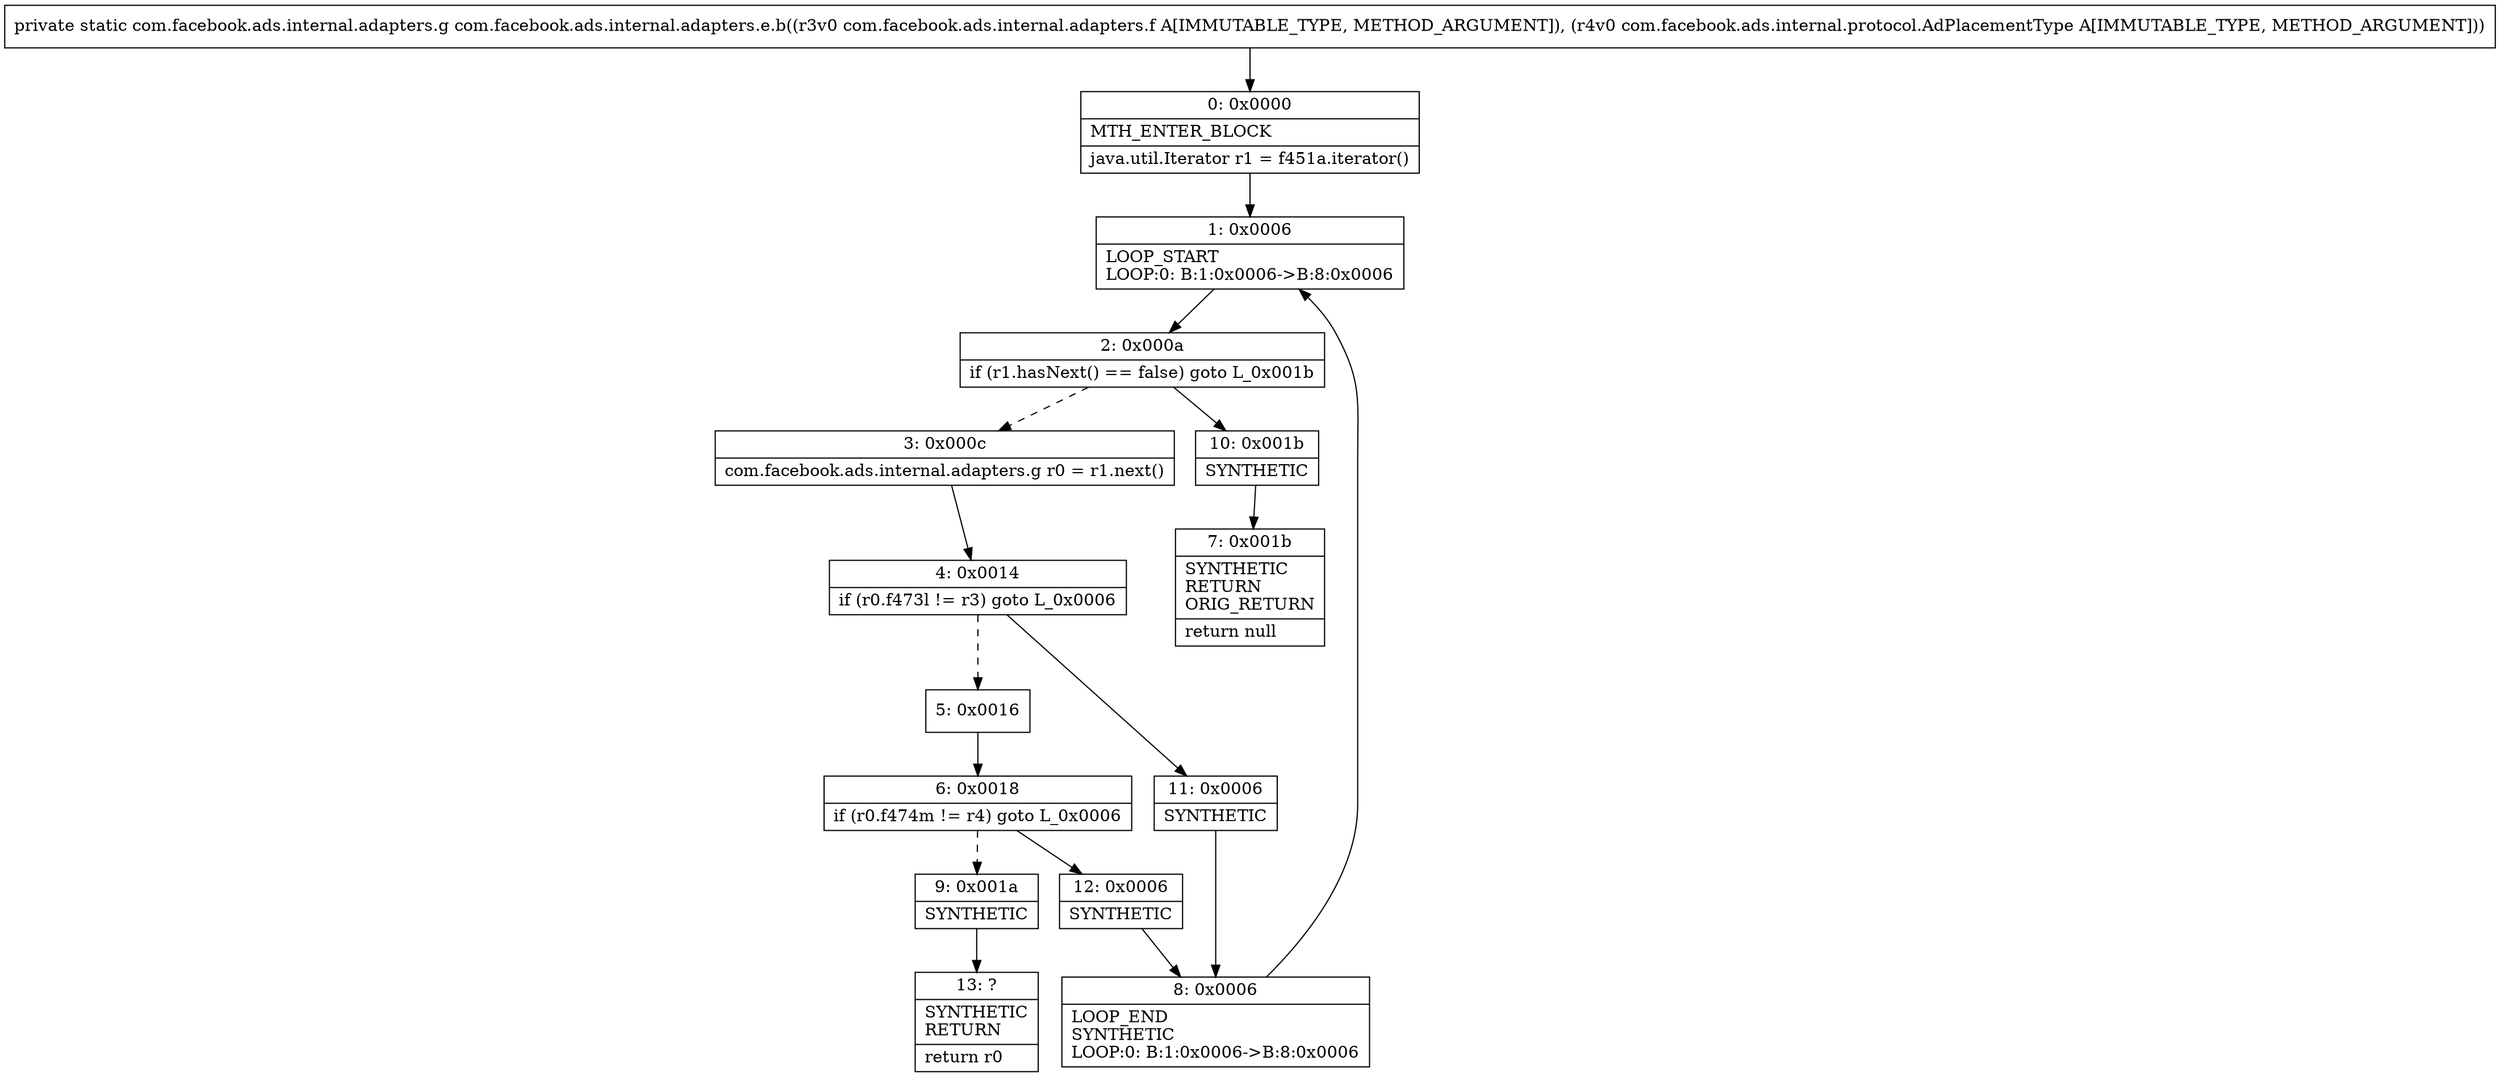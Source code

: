 digraph "CFG forcom.facebook.ads.internal.adapters.e.b(Lcom\/facebook\/ads\/internal\/adapters\/f;Lcom\/facebook\/ads\/internal\/protocol\/AdPlacementType;)Lcom\/facebook\/ads\/internal\/adapters\/g;" {
Node_0 [shape=record,label="{0\:\ 0x0000|MTH_ENTER_BLOCK\l|java.util.Iterator r1 = f451a.iterator()\l}"];
Node_1 [shape=record,label="{1\:\ 0x0006|LOOP_START\lLOOP:0: B:1:0x0006\-\>B:8:0x0006\l}"];
Node_2 [shape=record,label="{2\:\ 0x000a|if (r1.hasNext() == false) goto L_0x001b\l}"];
Node_3 [shape=record,label="{3\:\ 0x000c|com.facebook.ads.internal.adapters.g r0 = r1.next()\l}"];
Node_4 [shape=record,label="{4\:\ 0x0014|if (r0.f473l != r3) goto L_0x0006\l}"];
Node_5 [shape=record,label="{5\:\ 0x0016}"];
Node_6 [shape=record,label="{6\:\ 0x0018|if (r0.f474m != r4) goto L_0x0006\l}"];
Node_7 [shape=record,label="{7\:\ 0x001b|SYNTHETIC\lRETURN\lORIG_RETURN\l|return null\l}"];
Node_8 [shape=record,label="{8\:\ 0x0006|LOOP_END\lSYNTHETIC\lLOOP:0: B:1:0x0006\-\>B:8:0x0006\l}"];
Node_9 [shape=record,label="{9\:\ 0x001a|SYNTHETIC\l}"];
Node_10 [shape=record,label="{10\:\ 0x001b|SYNTHETIC\l}"];
Node_11 [shape=record,label="{11\:\ 0x0006|SYNTHETIC\l}"];
Node_12 [shape=record,label="{12\:\ 0x0006|SYNTHETIC\l}"];
Node_13 [shape=record,label="{13\:\ ?|SYNTHETIC\lRETURN\l|return r0\l}"];
MethodNode[shape=record,label="{private static com.facebook.ads.internal.adapters.g com.facebook.ads.internal.adapters.e.b((r3v0 com.facebook.ads.internal.adapters.f A[IMMUTABLE_TYPE, METHOD_ARGUMENT]), (r4v0 com.facebook.ads.internal.protocol.AdPlacementType A[IMMUTABLE_TYPE, METHOD_ARGUMENT])) }"];
MethodNode -> Node_0;
Node_0 -> Node_1;
Node_1 -> Node_2;
Node_2 -> Node_3[style=dashed];
Node_2 -> Node_10;
Node_3 -> Node_4;
Node_4 -> Node_5[style=dashed];
Node_4 -> Node_11;
Node_5 -> Node_6;
Node_6 -> Node_9[style=dashed];
Node_6 -> Node_12;
Node_8 -> Node_1;
Node_9 -> Node_13;
Node_10 -> Node_7;
Node_11 -> Node_8;
Node_12 -> Node_8;
}

